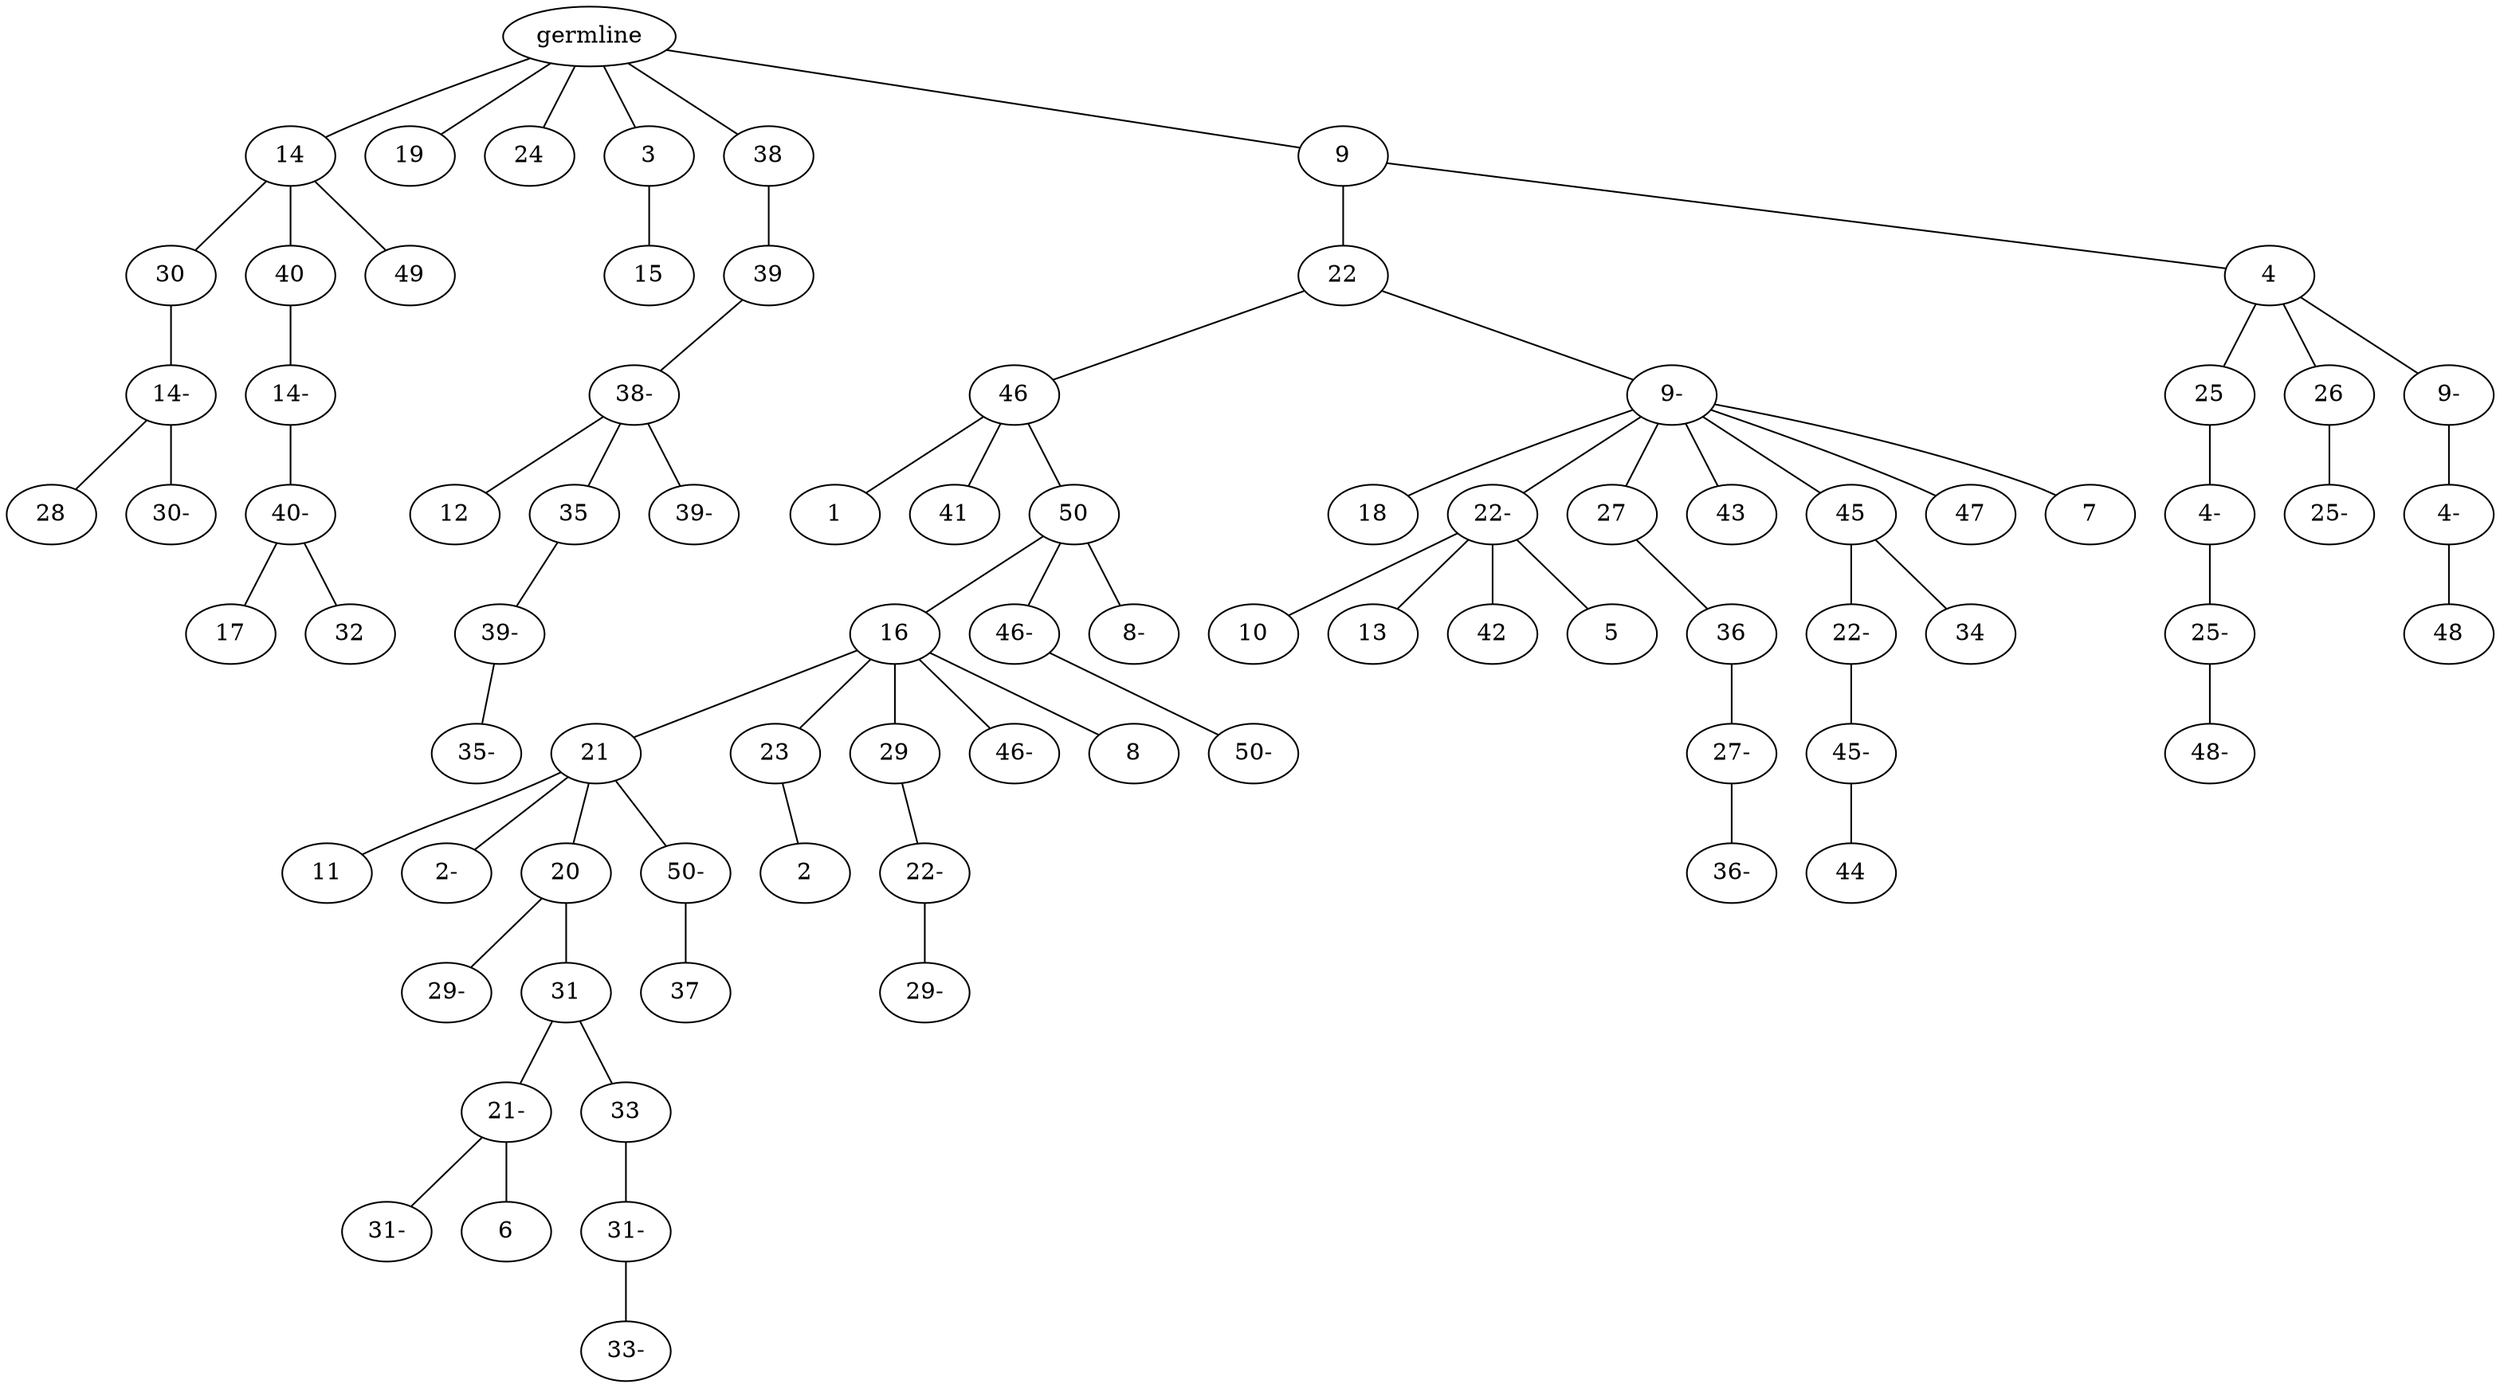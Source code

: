 graph tree {
    "140411821498032" [label="germline"];
    "140411806451600" [label="14"];
    "140411806451120" [label="30"];
    "140411806451072" [label="14-"];
    "140411806451936" [label="28"];
    "140411806451648" [label="30-"];
    "140411806452368" [label="40"];
    "140411806452656" [label="14-"];
    "140411806452560" [label="40-"];
    "140411806452848" [label="17"];
    "140411806452800" [label="32"];
    "140411806452752" [label="49"];
    "140411806450592" [label="19"];
    "140411806450352" [label="24"];
    "140411806453520" [label="3"];
    "140411806452944" [label="15"];
    "140411806453136" [label="38"];
    "140411806453616" [label="39"];
    "140411799494720" [label="38-"];
    "140411799495248" [label="12"];
    "140411799494864" [label="35"];
    "140411799495344" [label="39-"];
    "140411799495920" [label="35-"];
    "140411799496208" [label="39-"];
    "140411806453280" [label="9"];
    "140411799495488" [label="22"];
    "140411799495536" [label="46"];
    "140411799495968" [label="1"];
    "140411799496496" [label="41"];
    "140411799496544" [label="50"];
    "140411799496640" [label="16"];
    "140411799497120" [label="21"];
    "140411799497552" [label="11"];
    "140411799497264" [label="2-"];
    "140411799497696" [label="20"];
    "140411799497840" [label="29-"];
    "140411799497648" [label="31"];
    "140411799498560" [label="21-"];
    "140411819868608" [label="31-"];
    "140411819868320" [label="6"];
    "140411819869424" [label="33"];
    "140411819868992" [label="31-"];
    "140411819869088" [label="33-"];
    "140411799497600" [label="50-"];
    "140411799498176" [label="37"];
    "140411799497312" [label="23"];
    "140411819868560" [label="2"];
    "140411799498656" [label="29"];
    "140411819869472" [label="22-"];
    "140411819869040" [label="29-"];
    "140411819869760" [label="46-"];
    "140411819869376" [label="8"];
    "140411799497792" [label="46-"];
    "140411819870000" [label="50-"];
    "140411819870480" [label="8-"];
    "140411799497360" [label="9-"];
    "140411819870240" [label="18"];
    "140411819870432" [label="22-"];
    "140411819870336" [label="10"];
    "140411819869952" [label="13"];
    "140411819870672" [label="42"];
    "140411819870912" [label="5"];
    "140411819871728" [label="27"];
    "140411819871104" [label="36"];
    "140411819871392" [label="27-"];
    "140411819871920" [label="36-"];
    "140411819871776" [label="43"];
    "140411819870864" [label="45"];
    "140411819871968" [label="22-"];
    "140411819872016" [label="45-"];
    "140411816468880" [label="44"];
    "140411819871248" [label="34"];
    "140411819871680" [label="47"];
    "140411816469744" [label="7"];
    "140411799496784" [label="4"];
    "140411816469024" [label="25"];
    "140411816469312" [label="4-"];
    "140411816469504" [label="25-"];
    "140411816469936" [label="48-"];
    "140411816469888" [label="26"];
    "140411816469168" [label="25-"];
    "140411816470512" [label="9-"];
    "140411816470080" [label="4-"];
    "140411816470320" [label="48"];
    "140411821498032" -- "140411806451600";
    "140411821498032" -- "140411806450592";
    "140411821498032" -- "140411806450352";
    "140411821498032" -- "140411806453520";
    "140411821498032" -- "140411806453136";
    "140411821498032" -- "140411806453280";
    "140411806451600" -- "140411806451120";
    "140411806451600" -- "140411806452368";
    "140411806451600" -- "140411806452752";
    "140411806451120" -- "140411806451072";
    "140411806451072" -- "140411806451936";
    "140411806451072" -- "140411806451648";
    "140411806452368" -- "140411806452656";
    "140411806452656" -- "140411806452560";
    "140411806452560" -- "140411806452848";
    "140411806452560" -- "140411806452800";
    "140411806453520" -- "140411806452944";
    "140411806453136" -- "140411806453616";
    "140411806453616" -- "140411799494720";
    "140411799494720" -- "140411799495248";
    "140411799494720" -- "140411799494864";
    "140411799494720" -- "140411799496208";
    "140411799494864" -- "140411799495344";
    "140411799495344" -- "140411799495920";
    "140411806453280" -- "140411799495488";
    "140411806453280" -- "140411799496784";
    "140411799495488" -- "140411799495536";
    "140411799495488" -- "140411799497360";
    "140411799495536" -- "140411799495968";
    "140411799495536" -- "140411799496496";
    "140411799495536" -- "140411799496544";
    "140411799496544" -- "140411799496640";
    "140411799496544" -- "140411799497792";
    "140411799496544" -- "140411819870480";
    "140411799496640" -- "140411799497120";
    "140411799496640" -- "140411799497312";
    "140411799496640" -- "140411799498656";
    "140411799496640" -- "140411819869760";
    "140411799496640" -- "140411819869376";
    "140411799497120" -- "140411799497552";
    "140411799497120" -- "140411799497264";
    "140411799497120" -- "140411799497696";
    "140411799497120" -- "140411799497600";
    "140411799497696" -- "140411799497840";
    "140411799497696" -- "140411799497648";
    "140411799497648" -- "140411799498560";
    "140411799497648" -- "140411819869424";
    "140411799498560" -- "140411819868608";
    "140411799498560" -- "140411819868320";
    "140411819869424" -- "140411819868992";
    "140411819868992" -- "140411819869088";
    "140411799497600" -- "140411799498176";
    "140411799497312" -- "140411819868560";
    "140411799498656" -- "140411819869472";
    "140411819869472" -- "140411819869040";
    "140411799497792" -- "140411819870000";
    "140411799497360" -- "140411819870240";
    "140411799497360" -- "140411819870432";
    "140411799497360" -- "140411819871728";
    "140411799497360" -- "140411819871776";
    "140411799497360" -- "140411819870864";
    "140411799497360" -- "140411819871680";
    "140411799497360" -- "140411816469744";
    "140411819870432" -- "140411819870336";
    "140411819870432" -- "140411819869952";
    "140411819870432" -- "140411819870672";
    "140411819870432" -- "140411819870912";
    "140411819871728" -- "140411819871104";
    "140411819871104" -- "140411819871392";
    "140411819871392" -- "140411819871920";
    "140411819870864" -- "140411819871968";
    "140411819870864" -- "140411819871248";
    "140411819871968" -- "140411819872016";
    "140411819872016" -- "140411816468880";
    "140411799496784" -- "140411816469024";
    "140411799496784" -- "140411816469888";
    "140411799496784" -- "140411816470512";
    "140411816469024" -- "140411816469312";
    "140411816469312" -- "140411816469504";
    "140411816469504" -- "140411816469936";
    "140411816469888" -- "140411816469168";
    "140411816470512" -- "140411816470080";
    "140411816470080" -- "140411816470320";
}
